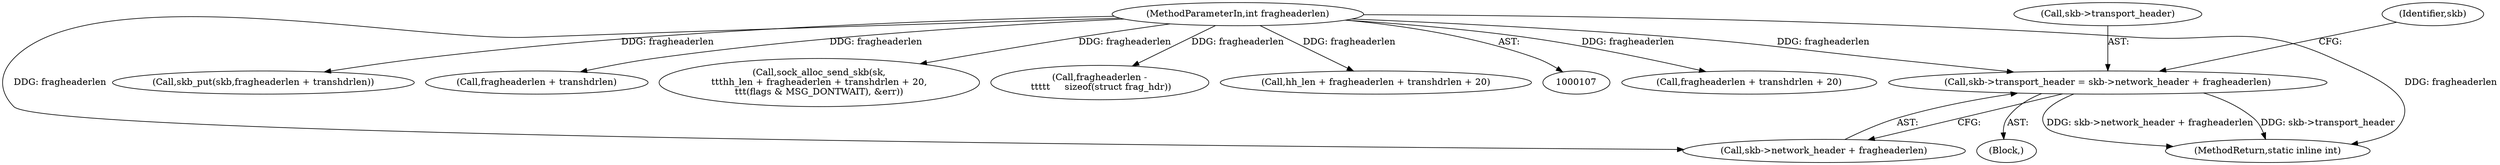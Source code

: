 digraph "0_linux_87c48fa3b4630905f98268dde838ee43626a060c_2@integer" {
"1000165" [label="(Call,skb->transport_header = skb->network_header + fragheaderlen)"];
"1000113" [label="(MethodParameterIn,int fragheaderlen)"];
"1000131" [label="(Block,)"];
"1000138" [label="(Call,fragheaderlen + transhdrlen + 20)"];
"1000113" [label="(MethodParameterIn,int fragheaderlen)"];
"1000158" [label="(Call,skb_put(skb,fragheaderlen + transhdrlen))"];
"1000166" [label="(Call,skb->transport_header)"];
"1000160" [label="(Call,fragheaderlen + transhdrlen)"];
"1000176" [label="(Identifier,skb)"];
"1000165" [label="(Call,skb->transport_header = skb->network_header + fragheaderlen)"];
"1000169" [label="(Call,skb->network_header + fragheaderlen)"];
"1000134" [label="(Call,sock_alloc_send_skb(sk,\n\t\t\thh_len + fragheaderlen + transhdrlen + 20,\n\t\t\t(flags & MSG_DONTWAIT), &err))"];
"1000207" [label="(Call,fragheaderlen -\n \t\t\t\t\t     sizeof(struct frag_hdr))"];
"1000136" [label="(Call,hh_len + fragheaderlen + transhdrlen + 20)"];
"1000242" [label="(MethodReturn,static inline int)"];
"1000165" -> "1000131"  [label="AST: "];
"1000165" -> "1000169"  [label="CFG: "];
"1000166" -> "1000165"  [label="AST: "];
"1000169" -> "1000165"  [label="AST: "];
"1000176" -> "1000165"  [label="CFG: "];
"1000165" -> "1000242"  [label="DDG: skb->network_header + fragheaderlen"];
"1000165" -> "1000242"  [label="DDG: skb->transport_header"];
"1000113" -> "1000165"  [label="DDG: fragheaderlen"];
"1000113" -> "1000107"  [label="AST: "];
"1000113" -> "1000242"  [label="DDG: fragheaderlen"];
"1000113" -> "1000134"  [label="DDG: fragheaderlen"];
"1000113" -> "1000136"  [label="DDG: fragheaderlen"];
"1000113" -> "1000138"  [label="DDG: fragheaderlen"];
"1000113" -> "1000158"  [label="DDG: fragheaderlen"];
"1000113" -> "1000160"  [label="DDG: fragheaderlen"];
"1000113" -> "1000169"  [label="DDG: fragheaderlen"];
"1000113" -> "1000207"  [label="DDG: fragheaderlen"];
}
